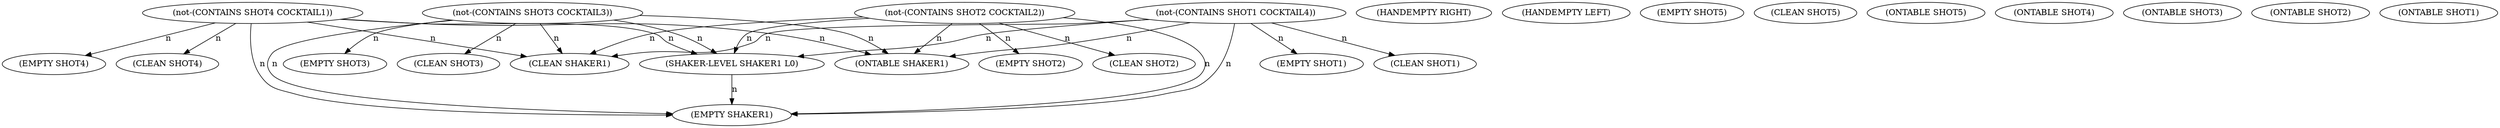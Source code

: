 digraph L {
73 [label="(SHAKER-LEVEL SHAKER1 L0)"];
87 [label="(HANDEMPTY RIGHT)"];
93 [label="(HANDEMPTY LEFT)"];
77 [label="(EMPTY SHOT5)"];
79 [label="(EMPTY SHOT4)"];
81 [label="(EMPTY SHOT3)"];
83 [label="(EMPTY SHOT2)"];
85 [label="(EMPTY SHOT1)"];
74 [label="(EMPTY SHAKER1)"];
76 [label="(CLEAN SHOT5)"];
78 [label="(CLEAN SHOT4)"];
80 [label="(CLEAN SHOT3)"];
82 [label="(CLEAN SHOT2)"];
84 [label="(CLEAN SHOT1)"];
75 [label="(CLEAN SHAKER1)"];
86 [label="(ONTABLE SHOT5)"];
88 [label="(ONTABLE SHOT4)"];
89 [label="(ONTABLE SHOT3)"];
90 [label="(ONTABLE SHOT2)"];
91 [label="(ONTABLE SHOT1)"];
92 [label="(ONTABLE SHAKER1)"];
94 [label="(not-(CONTAINS SHOT4 COCKTAIL1))"];
95 [label="(not-(CONTAINS SHOT3 COCKTAIL3))"];
96 [label="(not-(CONTAINS SHOT2 COCKTAIL2))"];
97 [label="(not-(CONTAINS SHOT1 COCKTAIL4))"];
94 -> 73 [label="n"];
95 -> 73 [label="n"];
96 -> 73 [label="n"];
97 -> 73 [label="n"];
94 -> 79 [label="n"];
95 -> 81 [label="n"];
96 -> 83 [label="n"];
97 -> 85 [label="n"];
73 -> 74 [label="n"];
94 -> 74 [label="n"];
95 -> 74 [label="n"];
96 -> 74 [label="n"];
97 -> 74 [label="n"];
94 -> 78 [label="n"];
95 -> 80 [label="n"];
96 -> 82 [label="n"];
97 -> 84 [label="n"];
94 -> 75 [label="n"];
95 -> 75 [label="n"];
96 -> 75 [label="n"];
97 -> 75 [label="n"];
94 -> 92 [label="n"];
95 -> 92 [label="n"];
96 -> 92 [label="n"];
97 -> 92 [label="n"];
}

